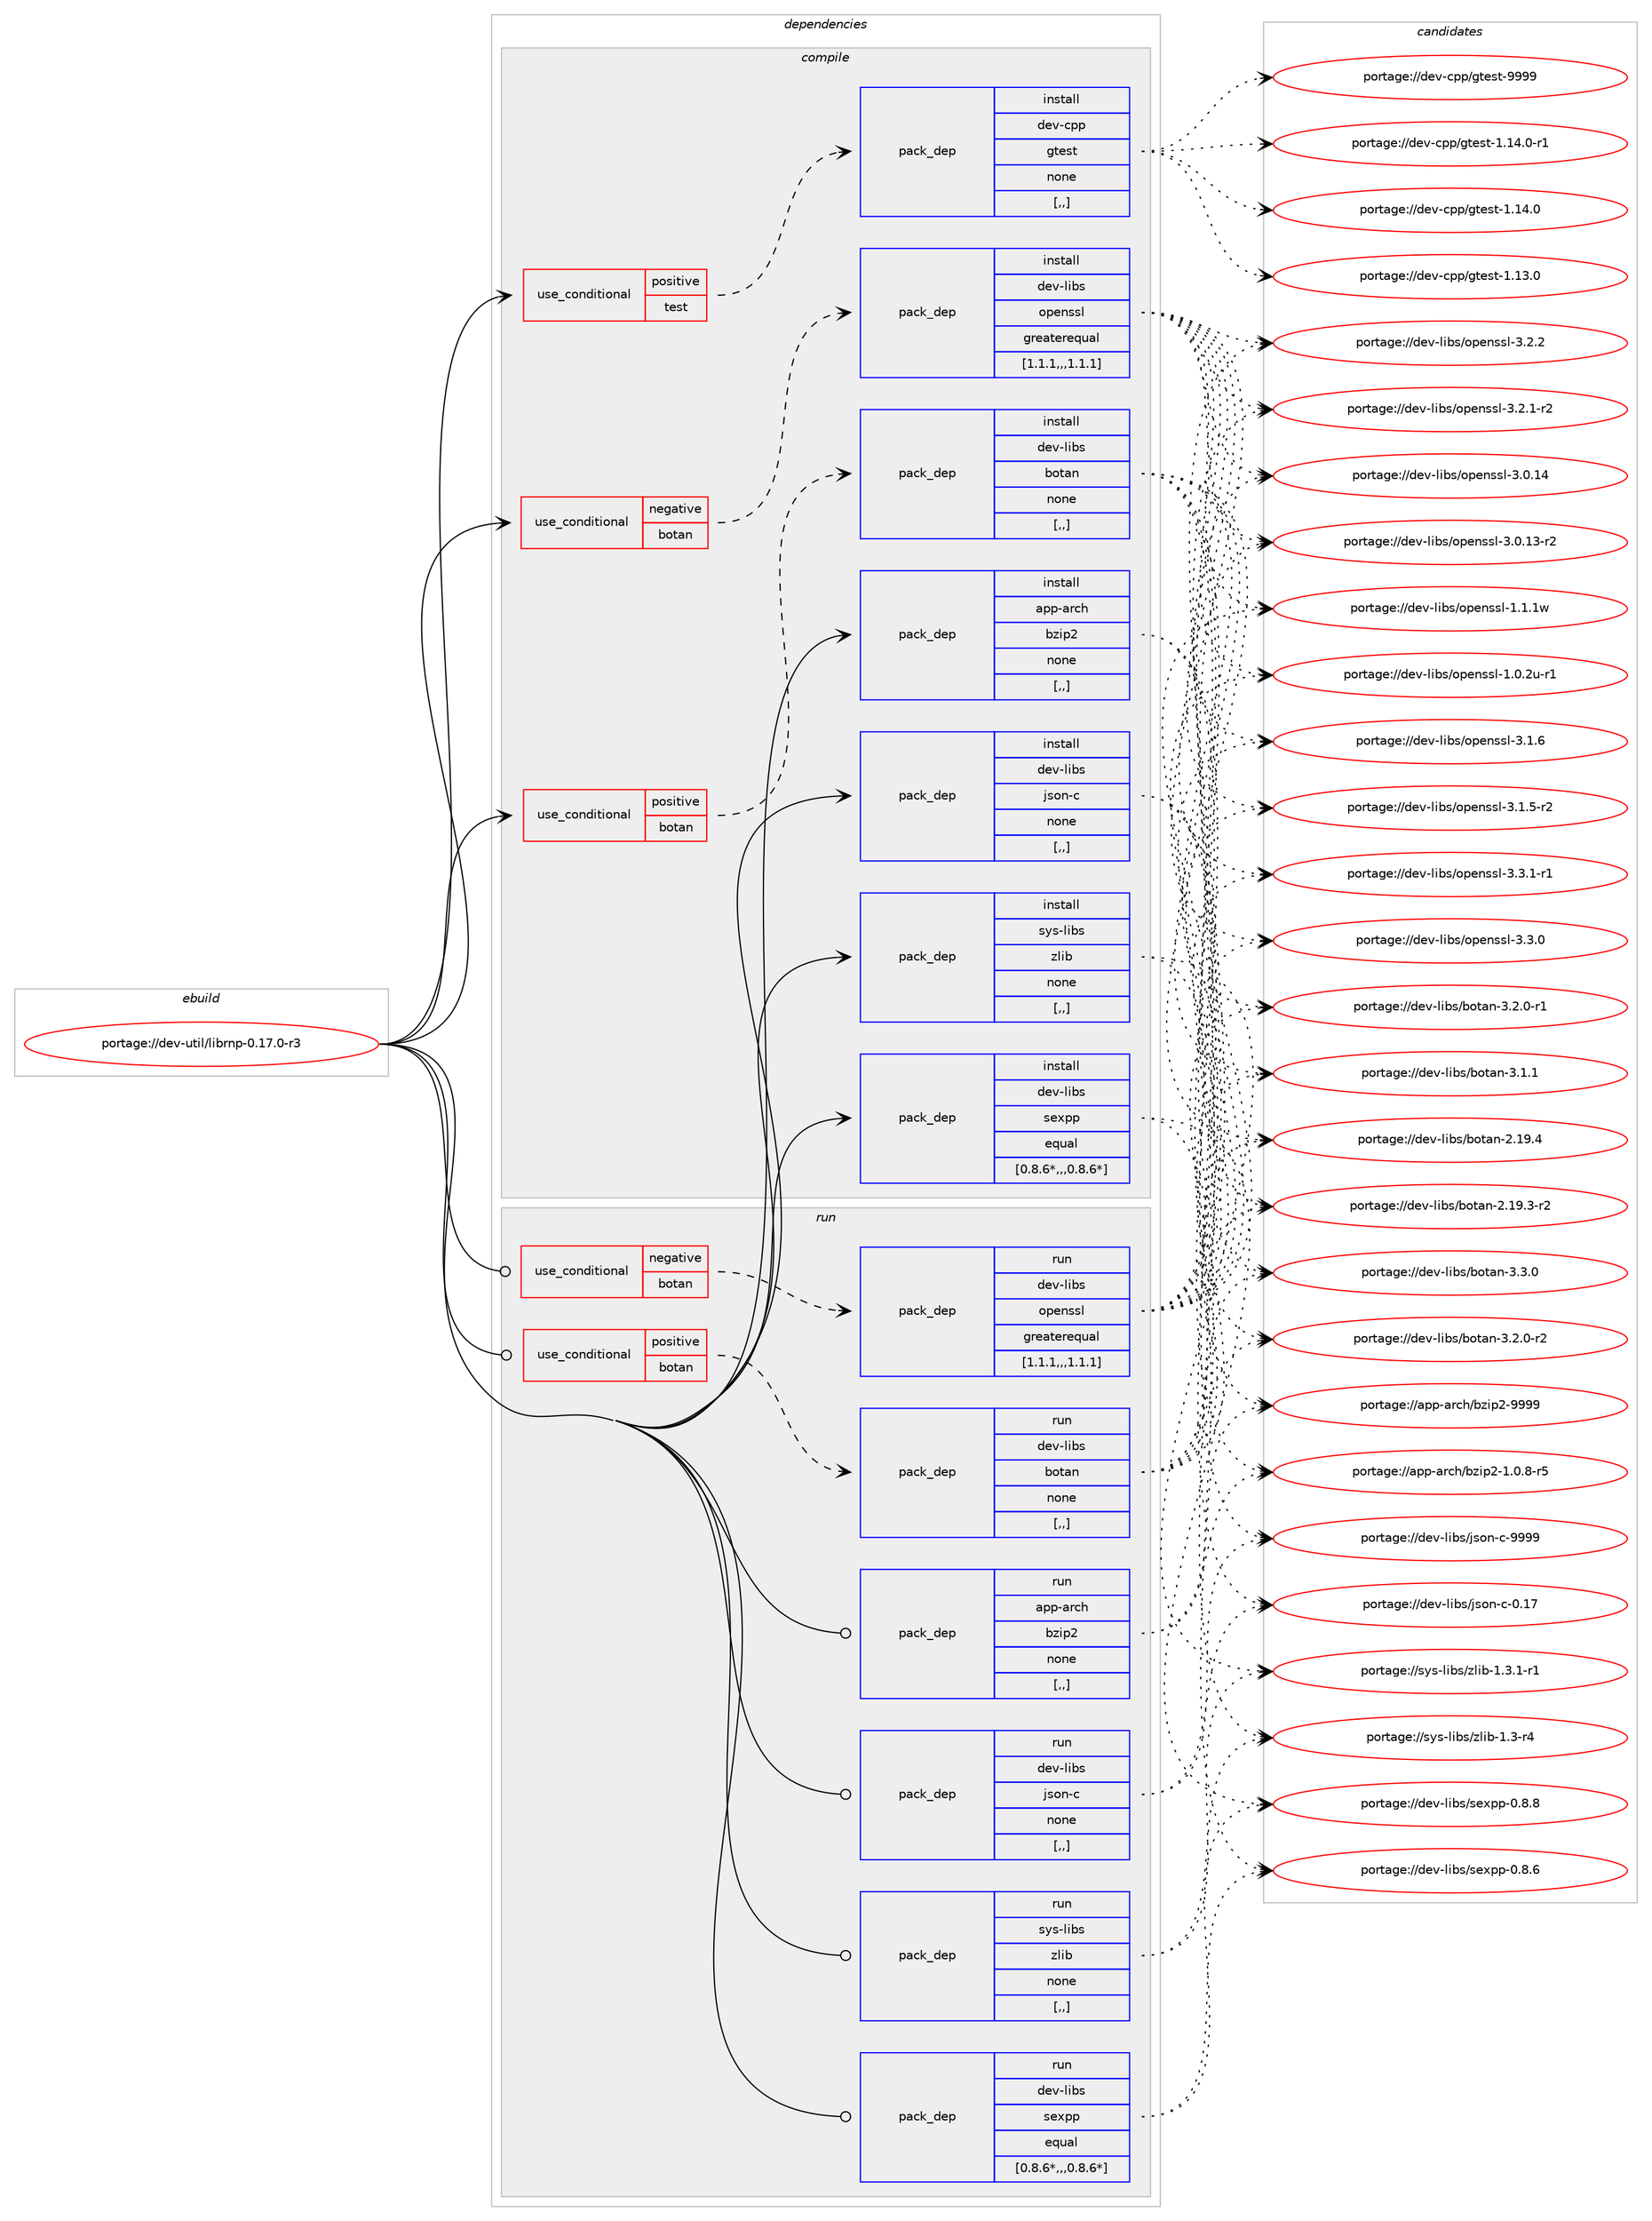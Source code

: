 digraph prolog {

# *************
# Graph options
# *************

newrank=true;
concentrate=true;
compound=true;
graph [rankdir=LR,fontname=Helvetica,fontsize=10,ranksep=1.5];#, ranksep=2.5, nodesep=0.2];
edge  [arrowhead=vee];
node  [fontname=Helvetica,fontsize=10];

# **********
# The ebuild
# **********

subgraph cluster_leftcol {
color=gray;
label=<<i>ebuild</i>>;
id [label="portage://dev-util/librnp-0.17.0-r3", color=red, width=4, href="../dev-util/librnp-0.17.0-r3.svg"];
}

# ****************
# The dependencies
# ****************

subgraph cluster_midcol {
color=gray;
label=<<i>dependencies</i>>;
subgraph cluster_compile {
fillcolor="#eeeeee";
style=filled;
label=<<i>compile</i>>;
subgraph cond60850 {
dependency216470 [label=<<TABLE BORDER="0" CELLBORDER="1" CELLSPACING="0" CELLPADDING="4"><TR><TD ROWSPAN="3" CELLPADDING="10">use_conditional</TD></TR><TR><TD>negative</TD></TR><TR><TD>botan</TD></TR></TABLE>>, shape=none, color=red];
subgraph pack154187 {
dependency216471 [label=<<TABLE BORDER="0" CELLBORDER="1" CELLSPACING="0" CELLPADDING="4" WIDTH="220"><TR><TD ROWSPAN="6" CELLPADDING="30">pack_dep</TD></TR><TR><TD WIDTH="110">install</TD></TR><TR><TD>dev-libs</TD></TR><TR><TD>openssl</TD></TR><TR><TD>greaterequal</TD></TR><TR><TD>[1.1.1,,,1.1.1]</TD></TR></TABLE>>, shape=none, color=blue];
}
dependency216470:e -> dependency216471:w [weight=20,style="dashed",arrowhead="vee"];
}
id:e -> dependency216470:w [weight=20,style="solid",arrowhead="vee"];
subgraph cond60851 {
dependency216472 [label=<<TABLE BORDER="0" CELLBORDER="1" CELLSPACING="0" CELLPADDING="4"><TR><TD ROWSPAN="3" CELLPADDING="10">use_conditional</TD></TR><TR><TD>positive</TD></TR><TR><TD>botan</TD></TR></TABLE>>, shape=none, color=red];
subgraph pack154188 {
dependency216473 [label=<<TABLE BORDER="0" CELLBORDER="1" CELLSPACING="0" CELLPADDING="4" WIDTH="220"><TR><TD ROWSPAN="6" CELLPADDING="30">pack_dep</TD></TR><TR><TD WIDTH="110">install</TD></TR><TR><TD>dev-libs</TD></TR><TR><TD>botan</TD></TR><TR><TD>none</TD></TR><TR><TD>[,,]</TD></TR></TABLE>>, shape=none, color=blue];
}
dependency216472:e -> dependency216473:w [weight=20,style="dashed",arrowhead="vee"];
}
id:e -> dependency216472:w [weight=20,style="solid",arrowhead="vee"];
subgraph cond60852 {
dependency216474 [label=<<TABLE BORDER="0" CELLBORDER="1" CELLSPACING="0" CELLPADDING="4"><TR><TD ROWSPAN="3" CELLPADDING="10">use_conditional</TD></TR><TR><TD>positive</TD></TR><TR><TD>test</TD></TR></TABLE>>, shape=none, color=red];
subgraph pack154189 {
dependency216475 [label=<<TABLE BORDER="0" CELLBORDER="1" CELLSPACING="0" CELLPADDING="4" WIDTH="220"><TR><TD ROWSPAN="6" CELLPADDING="30">pack_dep</TD></TR><TR><TD WIDTH="110">install</TD></TR><TR><TD>dev-cpp</TD></TR><TR><TD>gtest</TD></TR><TR><TD>none</TD></TR><TR><TD>[,,]</TD></TR></TABLE>>, shape=none, color=blue];
}
dependency216474:e -> dependency216475:w [weight=20,style="dashed",arrowhead="vee"];
}
id:e -> dependency216474:w [weight=20,style="solid",arrowhead="vee"];
subgraph pack154190 {
dependency216476 [label=<<TABLE BORDER="0" CELLBORDER="1" CELLSPACING="0" CELLPADDING="4" WIDTH="220"><TR><TD ROWSPAN="6" CELLPADDING="30">pack_dep</TD></TR><TR><TD WIDTH="110">install</TD></TR><TR><TD>app-arch</TD></TR><TR><TD>bzip2</TD></TR><TR><TD>none</TD></TR><TR><TD>[,,]</TD></TR></TABLE>>, shape=none, color=blue];
}
id:e -> dependency216476:w [weight=20,style="solid",arrowhead="vee"];
subgraph pack154191 {
dependency216477 [label=<<TABLE BORDER="0" CELLBORDER="1" CELLSPACING="0" CELLPADDING="4" WIDTH="220"><TR><TD ROWSPAN="6" CELLPADDING="30">pack_dep</TD></TR><TR><TD WIDTH="110">install</TD></TR><TR><TD>dev-libs</TD></TR><TR><TD>json-c</TD></TR><TR><TD>none</TD></TR><TR><TD>[,,]</TD></TR></TABLE>>, shape=none, color=blue];
}
id:e -> dependency216477:w [weight=20,style="solid",arrowhead="vee"];
subgraph pack154192 {
dependency216478 [label=<<TABLE BORDER="0" CELLBORDER="1" CELLSPACING="0" CELLPADDING="4" WIDTH="220"><TR><TD ROWSPAN="6" CELLPADDING="30">pack_dep</TD></TR><TR><TD WIDTH="110">install</TD></TR><TR><TD>dev-libs</TD></TR><TR><TD>sexpp</TD></TR><TR><TD>equal</TD></TR><TR><TD>[0.8.6*,,,0.8.6*]</TD></TR></TABLE>>, shape=none, color=blue];
}
id:e -> dependency216478:w [weight=20,style="solid",arrowhead="vee"];
subgraph pack154193 {
dependency216479 [label=<<TABLE BORDER="0" CELLBORDER="1" CELLSPACING="0" CELLPADDING="4" WIDTH="220"><TR><TD ROWSPAN="6" CELLPADDING="30">pack_dep</TD></TR><TR><TD WIDTH="110">install</TD></TR><TR><TD>sys-libs</TD></TR><TR><TD>zlib</TD></TR><TR><TD>none</TD></TR><TR><TD>[,,]</TD></TR></TABLE>>, shape=none, color=blue];
}
id:e -> dependency216479:w [weight=20,style="solid",arrowhead="vee"];
}
subgraph cluster_compileandrun {
fillcolor="#eeeeee";
style=filled;
label=<<i>compile and run</i>>;
}
subgraph cluster_run {
fillcolor="#eeeeee";
style=filled;
label=<<i>run</i>>;
subgraph cond60853 {
dependency216480 [label=<<TABLE BORDER="0" CELLBORDER="1" CELLSPACING="0" CELLPADDING="4"><TR><TD ROWSPAN="3" CELLPADDING="10">use_conditional</TD></TR><TR><TD>negative</TD></TR><TR><TD>botan</TD></TR></TABLE>>, shape=none, color=red];
subgraph pack154194 {
dependency216481 [label=<<TABLE BORDER="0" CELLBORDER="1" CELLSPACING="0" CELLPADDING="4" WIDTH="220"><TR><TD ROWSPAN="6" CELLPADDING="30">pack_dep</TD></TR><TR><TD WIDTH="110">run</TD></TR><TR><TD>dev-libs</TD></TR><TR><TD>openssl</TD></TR><TR><TD>greaterequal</TD></TR><TR><TD>[1.1.1,,,1.1.1]</TD></TR></TABLE>>, shape=none, color=blue];
}
dependency216480:e -> dependency216481:w [weight=20,style="dashed",arrowhead="vee"];
}
id:e -> dependency216480:w [weight=20,style="solid",arrowhead="odot"];
subgraph cond60854 {
dependency216482 [label=<<TABLE BORDER="0" CELLBORDER="1" CELLSPACING="0" CELLPADDING="4"><TR><TD ROWSPAN="3" CELLPADDING="10">use_conditional</TD></TR><TR><TD>positive</TD></TR><TR><TD>botan</TD></TR></TABLE>>, shape=none, color=red];
subgraph pack154195 {
dependency216483 [label=<<TABLE BORDER="0" CELLBORDER="1" CELLSPACING="0" CELLPADDING="4" WIDTH="220"><TR><TD ROWSPAN="6" CELLPADDING="30">pack_dep</TD></TR><TR><TD WIDTH="110">run</TD></TR><TR><TD>dev-libs</TD></TR><TR><TD>botan</TD></TR><TR><TD>none</TD></TR><TR><TD>[,,]</TD></TR></TABLE>>, shape=none, color=blue];
}
dependency216482:e -> dependency216483:w [weight=20,style="dashed",arrowhead="vee"];
}
id:e -> dependency216482:w [weight=20,style="solid",arrowhead="odot"];
subgraph pack154196 {
dependency216484 [label=<<TABLE BORDER="0" CELLBORDER="1" CELLSPACING="0" CELLPADDING="4" WIDTH="220"><TR><TD ROWSPAN="6" CELLPADDING="30">pack_dep</TD></TR><TR><TD WIDTH="110">run</TD></TR><TR><TD>app-arch</TD></TR><TR><TD>bzip2</TD></TR><TR><TD>none</TD></TR><TR><TD>[,,]</TD></TR></TABLE>>, shape=none, color=blue];
}
id:e -> dependency216484:w [weight=20,style="solid",arrowhead="odot"];
subgraph pack154197 {
dependency216485 [label=<<TABLE BORDER="0" CELLBORDER="1" CELLSPACING="0" CELLPADDING="4" WIDTH="220"><TR><TD ROWSPAN="6" CELLPADDING="30">pack_dep</TD></TR><TR><TD WIDTH="110">run</TD></TR><TR><TD>dev-libs</TD></TR><TR><TD>json-c</TD></TR><TR><TD>none</TD></TR><TR><TD>[,,]</TD></TR></TABLE>>, shape=none, color=blue];
}
id:e -> dependency216485:w [weight=20,style="solid",arrowhead="odot"];
subgraph pack154198 {
dependency216486 [label=<<TABLE BORDER="0" CELLBORDER="1" CELLSPACING="0" CELLPADDING="4" WIDTH="220"><TR><TD ROWSPAN="6" CELLPADDING="30">pack_dep</TD></TR><TR><TD WIDTH="110">run</TD></TR><TR><TD>dev-libs</TD></TR><TR><TD>sexpp</TD></TR><TR><TD>equal</TD></TR><TR><TD>[0.8.6*,,,0.8.6*]</TD></TR></TABLE>>, shape=none, color=blue];
}
id:e -> dependency216486:w [weight=20,style="solid",arrowhead="odot"];
subgraph pack154199 {
dependency216487 [label=<<TABLE BORDER="0" CELLBORDER="1" CELLSPACING="0" CELLPADDING="4" WIDTH="220"><TR><TD ROWSPAN="6" CELLPADDING="30">pack_dep</TD></TR><TR><TD WIDTH="110">run</TD></TR><TR><TD>sys-libs</TD></TR><TR><TD>zlib</TD></TR><TR><TD>none</TD></TR><TR><TD>[,,]</TD></TR></TABLE>>, shape=none, color=blue];
}
id:e -> dependency216487:w [weight=20,style="solid",arrowhead="odot"];
}
}

# **************
# The candidates
# **************

subgraph cluster_choices {
rank=same;
color=gray;
label=<<i>candidates</i>>;

subgraph choice154187 {
color=black;
nodesep=1;
choice1001011184510810598115471111121011101151151084551465146494511449 [label="portage://dev-libs/openssl-3.3.1-r1", color=red, width=4,href="../dev-libs/openssl-3.3.1-r1.svg"];
choice100101118451081059811547111112101110115115108455146514648 [label="portage://dev-libs/openssl-3.3.0", color=red, width=4,href="../dev-libs/openssl-3.3.0.svg"];
choice100101118451081059811547111112101110115115108455146504650 [label="portage://dev-libs/openssl-3.2.2", color=red, width=4,href="../dev-libs/openssl-3.2.2.svg"];
choice1001011184510810598115471111121011101151151084551465046494511450 [label="portage://dev-libs/openssl-3.2.1-r2", color=red, width=4,href="../dev-libs/openssl-3.2.1-r2.svg"];
choice100101118451081059811547111112101110115115108455146494654 [label="portage://dev-libs/openssl-3.1.6", color=red, width=4,href="../dev-libs/openssl-3.1.6.svg"];
choice1001011184510810598115471111121011101151151084551464946534511450 [label="portage://dev-libs/openssl-3.1.5-r2", color=red, width=4,href="../dev-libs/openssl-3.1.5-r2.svg"];
choice10010111845108105981154711111210111011511510845514648464952 [label="portage://dev-libs/openssl-3.0.14", color=red, width=4,href="../dev-libs/openssl-3.0.14.svg"];
choice100101118451081059811547111112101110115115108455146484649514511450 [label="portage://dev-libs/openssl-3.0.13-r2", color=red, width=4,href="../dev-libs/openssl-3.0.13-r2.svg"];
choice100101118451081059811547111112101110115115108454946494649119 [label="portage://dev-libs/openssl-1.1.1w", color=red, width=4,href="../dev-libs/openssl-1.1.1w.svg"];
choice1001011184510810598115471111121011101151151084549464846501174511449 [label="portage://dev-libs/openssl-1.0.2u-r1", color=red, width=4,href="../dev-libs/openssl-1.0.2u-r1.svg"];
dependency216471:e -> choice1001011184510810598115471111121011101151151084551465146494511449:w [style=dotted,weight="100"];
dependency216471:e -> choice100101118451081059811547111112101110115115108455146514648:w [style=dotted,weight="100"];
dependency216471:e -> choice100101118451081059811547111112101110115115108455146504650:w [style=dotted,weight="100"];
dependency216471:e -> choice1001011184510810598115471111121011101151151084551465046494511450:w [style=dotted,weight="100"];
dependency216471:e -> choice100101118451081059811547111112101110115115108455146494654:w [style=dotted,weight="100"];
dependency216471:e -> choice1001011184510810598115471111121011101151151084551464946534511450:w [style=dotted,weight="100"];
dependency216471:e -> choice10010111845108105981154711111210111011511510845514648464952:w [style=dotted,weight="100"];
dependency216471:e -> choice100101118451081059811547111112101110115115108455146484649514511450:w [style=dotted,weight="100"];
dependency216471:e -> choice100101118451081059811547111112101110115115108454946494649119:w [style=dotted,weight="100"];
dependency216471:e -> choice1001011184510810598115471111121011101151151084549464846501174511449:w [style=dotted,weight="100"];
}
subgraph choice154188 {
color=black;
nodesep=1;
choice1001011184510810598115479811111697110455146514648 [label="portage://dev-libs/botan-3.3.0", color=red, width=4,href="../dev-libs/botan-3.3.0.svg"];
choice10010111845108105981154798111116971104551465046484511450 [label="portage://dev-libs/botan-3.2.0-r2", color=red, width=4,href="../dev-libs/botan-3.2.0-r2.svg"];
choice10010111845108105981154798111116971104551465046484511449 [label="portage://dev-libs/botan-3.2.0-r1", color=red, width=4,href="../dev-libs/botan-3.2.0-r1.svg"];
choice1001011184510810598115479811111697110455146494649 [label="portage://dev-libs/botan-3.1.1", color=red, width=4,href="../dev-libs/botan-3.1.1.svg"];
choice100101118451081059811547981111169711045504649574652 [label="portage://dev-libs/botan-2.19.4", color=red, width=4,href="../dev-libs/botan-2.19.4.svg"];
choice1001011184510810598115479811111697110455046495746514511450 [label="portage://dev-libs/botan-2.19.3-r2", color=red, width=4,href="../dev-libs/botan-2.19.3-r2.svg"];
dependency216473:e -> choice1001011184510810598115479811111697110455146514648:w [style=dotted,weight="100"];
dependency216473:e -> choice10010111845108105981154798111116971104551465046484511450:w [style=dotted,weight="100"];
dependency216473:e -> choice10010111845108105981154798111116971104551465046484511449:w [style=dotted,weight="100"];
dependency216473:e -> choice1001011184510810598115479811111697110455146494649:w [style=dotted,weight="100"];
dependency216473:e -> choice100101118451081059811547981111169711045504649574652:w [style=dotted,weight="100"];
dependency216473:e -> choice1001011184510810598115479811111697110455046495746514511450:w [style=dotted,weight="100"];
}
subgraph choice154189 {
color=black;
nodesep=1;
choice1001011184599112112471031161011151164557575757 [label="portage://dev-cpp/gtest-9999", color=red, width=4,href="../dev-cpp/gtest-9999.svg"];
choice100101118459911211247103116101115116454946495246484511449 [label="portage://dev-cpp/gtest-1.14.0-r1", color=red, width=4,href="../dev-cpp/gtest-1.14.0-r1.svg"];
choice10010111845991121124710311610111511645494649524648 [label="portage://dev-cpp/gtest-1.14.0", color=red, width=4,href="../dev-cpp/gtest-1.14.0.svg"];
choice10010111845991121124710311610111511645494649514648 [label="portage://dev-cpp/gtest-1.13.0", color=red, width=4,href="../dev-cpp/gtest-1.13.0.svg"];
dependency216475:e -> choice1001011184599112112471031161011151164557575757:w [style=dotted,weight="100"];
dependency216475:e -> choice100101118459911211247103116101115116454946495246484511449:w [style=dotted,weight="100"];
dependency216475:e -> choice10010111845991121124710311610111511645494649524648:w [style=dotted,weight="100"];
dependency216475:e -> choice10010111845991121124710311610111511645494649514648:w [style=dotted,weight="100"];
}
subgraph choice154190 {
color=black;
nodesep=1;
choice971121124597114991044798122105112504557575757 [label="portage://app-arch/bzip2-9999", color=red, width=4,href="../app-arch/bzip2-9999.svg"];
choice971121124597114991044798122105112504549464846564511453 [label="portage://app-arch/bzip2-1.0.8-r5", color=red, width=4,href="../app-arch/bzip2-1.0.8-r5.svg"];
dependency216476:e -> choice971121124597114991044798122105112504557575757:w [style=dotted,weight="100"];
dependency216476:e -> choice971121124597114991044798122105112504549464846564511453:w [style=dotted,weight="100"];
}
subgraph choice154191 {
color=black;
nodesep=1;
choice10010111845108105981154710611511111045994557575757 [label="portage://dev-libs/json-c-9999", color=red, width=4,href="../dev-libs/json-c-9999.svg"];
choice10010111845108105981154710611511111045994548464955 [label="portage://dev-libs/json-c-0.17", color=red, width=4,href="../dev-libs/json-c-0.17.svg"];
dependency216477:e -> choice10010111845108105981154710611511111045994557575757:w [style=dotted,weight="100"];
dependency216477:e -> choice10010111845108105981154710611511111045994548464955:w [style=dotted,weight="100"];
}
subgraph choice154192 {
color=black;
nodesep=1;
choice100101118451081059811547115101120112112454846564656 [label="portage://dev-libs/sexpp-0.8.8", color=red, width=4,href="../dev-libs/sexpp-0.8.8.svg"];
choice100101118451081059811547115101120112112454846564654 [label="portage://dev-libs/sexpp-0.8.6", color=red, width=4,href="../dev-libs/sexpp-0.8.6.svg"];
dependency216478:e -> choice100101118451081059811547115101120112112454846564656:w [style=dotted,weight="100"];
dependency216478:e -> choice100101118451081059811547115101120112112454846564654:w [style=dotted,weight="100"];
}
subgraph choice154193 {
color=black;
nodesep=1;
choice115121115451081059811547122108105984549465146494511449 [label="portage://sys-libs/zlib-1.3.1-r1", color=red, width=4,href="../sys-libs/zlib-1.3.1-r1.svg"];
choice11512111545108105981154712210810598454946514511452 [label="portage://sys-libs/zlib-1.3-r4", color=red, width=4,href="../sys-libs/zlib-1.3-r4.svg"];
dependency216479:e -> choice115121115451081059811547122108105984549465146494511449:w [style=dotted,weight="100"];
dependency216479:e -> choice11512111545108105981154712210810598454946514511452:w [style=dotted,weight="100"];
}
subgraph choice154194 {
color=black;
nodesep=1;
choice1001011184510810598115471111121011101151151084551465146494511449 [label="portage://dev-libs/openssl-3.3.1-r1", color=red, width=4,href="../dev-libs/openssl-3.3.1-r1.svg"];
choice100101118451081059811547111112101110115115108455146514648 [label="portage://dev-libs/openssl-3.3.0", color=red, width=4,href="../dev-libs/openssl-3.3.0.svg"];
choice100101118451081059811547111112101110115115108455146504650 [label="portage://dev-libs/openssl-3.2.2", color=red, width=4,href="../dev-libs/openssl-3.2.2.svg"];
choice1001011184510810598115471111121011101151151084551465046494511450 [label="portage://dev-libs/openssl-3.2.1-r2", color=red, width=4,href="../dev-libs/openssl-3.2.1-r2.svg"];
choice100101118451081059811547111112101110115115108455146494654 [label="portage://dev-libs/openssl-3.1.6", color=red, width=4,href="../dev-libs/openssl-3.1.6.svg"];
choice1001011184510810598115471111121011101151151084551464946534511450 [label="portage://dev-libs/openssl-3.1.5-r2", color=red, width=4,href="../dev-libs/openssl-3.1.5-r2.svg"];
choice10010111845108105981154711111210111011511510845514648464952 [label="portage://dev-libs/openssl-3.0.14", color=red, width=4,href="../dev-libs/openssl-3.0.14.svg"];
choice100101118451081059811547111112101110115115108455146484649514511450 [label="portage://dev-libs/openssl-3.0.13-r2", color=red, width=4,href="../dev-libs/openssl-3.0.13-r2.svg"];
choice100101118451081059811547111112101110115115108454946494649119 [label="portage://dev-libs/openssl-1.1.1w", color=red, width=4,href="../dev-libs/openssl-1.1.1w.svg"];
choice1001011184510810598115471111121011101151151084549464846501174511449 [label="portage://dev-libs/openssl-1.0.2u-r1", color=red, width=4,href="../dev-libs/openssl-1.0.2u-r1.svg"];
dependency216481:e -> choice1001011184510810598115471111121011101151151084551465146494511449:w [style=dotted,weight="100"];
dependency216481:e -> choice100101118451081059811547111112101110115115108455146514648:w [style=dotted,weight="100"];
dependency216481:e -> choice100101118451081059811547111112101110115115108455146504650:w [style=dotted,weight="100"];
dependency216481:e -> choice1001011184510810598115471111121011101151151084551465046494511450:w [style=dotted,weight="100"];
dependency216481:e -> choice100101118451081059811547111112101110115115108455146494654:w [style=dotted,weight="100"];
dependency216481:e -> choice1001011184510810598115471111121011101151151084551464946534511450:w [style=dotted,weight="100"];
dependency216481:e -> choice10010111845108105981154711111210111011511510845514648464952:w [style=dotted,weight="100"];
dependency216481:e -> choice100101118451081059811547111112101110115115108455146484649514511450:w [style=dotted,weight="100"];
dependency216481:e -> choice100101118451081059811547111112101110115115108454946494649119:w [style=dotted,weight="100"];
dependency216481:e -> choice1001011184510810598115471111121011101151151084549464846501174511449:w [style=dotted,weight="100"];
}
subgraph choice154195 {
color=black;
nodesep=1;
choice1001011184510810598115479811111697110455146514648 [label="portage://dev-libs/botan-3.3.0", color=red, width=4,href="../dev-libs/botan-3.3.0.svg"];
choice10010111845108105981154798111116971104551465046484511450 [label="portage://dev-libs/botan-3.2.0-r2", color=red, width=4,href="../dev-libs/botan-3.2.0-r2.svg"];
choice10010111845108105981154798111116971104551465046484511449 [label="portage://dev-libs/botan-3.2.0-r1", color=red, width=4,href="../dev-libs/botan-3.2.0-r1.svg"];
choice1001011184510810598115479811111697110455146494649 [label="portage://dev-libs/botan-3.1.1", color=red, width=4,href="../dev-libs/botan-3.1.1.svg"];
choice100101118451081059811547981111169711045504649574652 [label="portage://dev-libs/botan-2.19.4", color=red, width=4,href="../dev-libs/botan-2.19.4.svg"];
choice1001011184510810598115479811111697110455046495746514511450 [label="portage://dev-libs/botan-2.19.3-r2", color=red, width=4,href="../dev-libs/botan-2.19.3-r2.svg"];
dependency216483:e -> choice1001011184510810598115479811111697110455146514648:w [style=dotted,weight="100"];
dependency216483:e -> choice10010111845108105981154798111116971104551465046484511450:w [style=dotted,weight="100"];
dependency216483:e -> choice10010111845108105981154798111116971104551465046484511449:w [style=dotted,weight="100"];
dependency216483:e -> choice1001011184510810598115479811111697110455146494649:w [style=dotted,weight="100"];
dependency216483:e -> choice100101118451081059811547981111169711045504649574652:w [style=dotted,weight="100"];
dependency216483:e -> choice1001011184510810598115479811111697110455046495746514511450:w [style=dotted,weight="100"];
}
subgraph choice154196 {
color=black;
nodesep=1;
choice971121124597114991044798122105112504557575757 [label="portage://app-arch/bzip2-9999", color=red, width=4,href="../app-arch/bzip2-9999.svg"];
choice971121124597114991044798122105112504549464846564511453 [label="portage://app-arch/bzip2-1.0.8-r5", color=red, width=4,href="../app-arch/bzip2-1.0.8-r5.svg"];
dependency216484:e -> choice971121124597114991044798122105112504557575757:w [style=dotted,weight="100"];
dependency216484:e -> choice971121124597114991044798122105112504549464846564511453:w [style=dotted,weight="100"];
}
subgraph choice154197 {
color=black;
nodesep=1;
choice10010111845108105981154710611511111045994557575757 [label="portage://dev-libs/json-c-9999", color=red, width=4,href="../dev-libs/json-c-9999.svg"];
choice10010111845108105981154710611511111045994548464955 [label="portage://dev-libs/json-c-0.17", color=red, width=4,href="../dev-libs/json-c-0.17.svg"];
dependency216485:e -> choice10010111845108105981154710611511111045994557575757:w [style=dotted,weight="100"];
dependency216485:e -> choice10010111845108105981154710611511111045994548464955:w [style=dotted,weight="100"];
}
subgraph choice154198 {
color=black;
nodesep=1;
choice100101118451081059811547115101120112112454846564656 [label="portage://dev-libs/sexpp-0.8.8", color=red, width=4,href="../dev-libs/sexpp-0.8.8.svg"];
choice100101118451081059811547115101120112112454846564654 [label="portage://dev-libs/sexpp-0.8.6", color=red, width=4,href="../dev-libs/sexpp-0.8.6.svg"];
dependency216486:e -> choice100101118451081059811547115101120112112454846564656:w [style=dotted,weight="100"];
dependency216486:e -> choice100101118451081059811547115101120112112454846564654:w [style=dotted,weight="100"];
}
subgraph choice154199 {
color=black;
nodesep=1;
choice115121115451081059811547122108105984549465146494511449 [label="portage://sys-libs/zlib-1.3.1-r1", color=red, width=4,href="../sys-libs/zlib-1.3.1-r1.svg"];
choice11512111545108105981154712210810598454946514511452 [label="portage://sys-libs/zlib-1.3-r4", color=red, width=4,href="../sys-libs/zlib-1.3-r4.svg"];
dependency216487:e -> choice115121115451081059811547122108105984549465146494511449:w [style=dotted,weight="100"];
dependency216487:e -> choice11512111545108105981154712210810598454946514511452:w [style=dotted,weight="100"];
}
}

}
